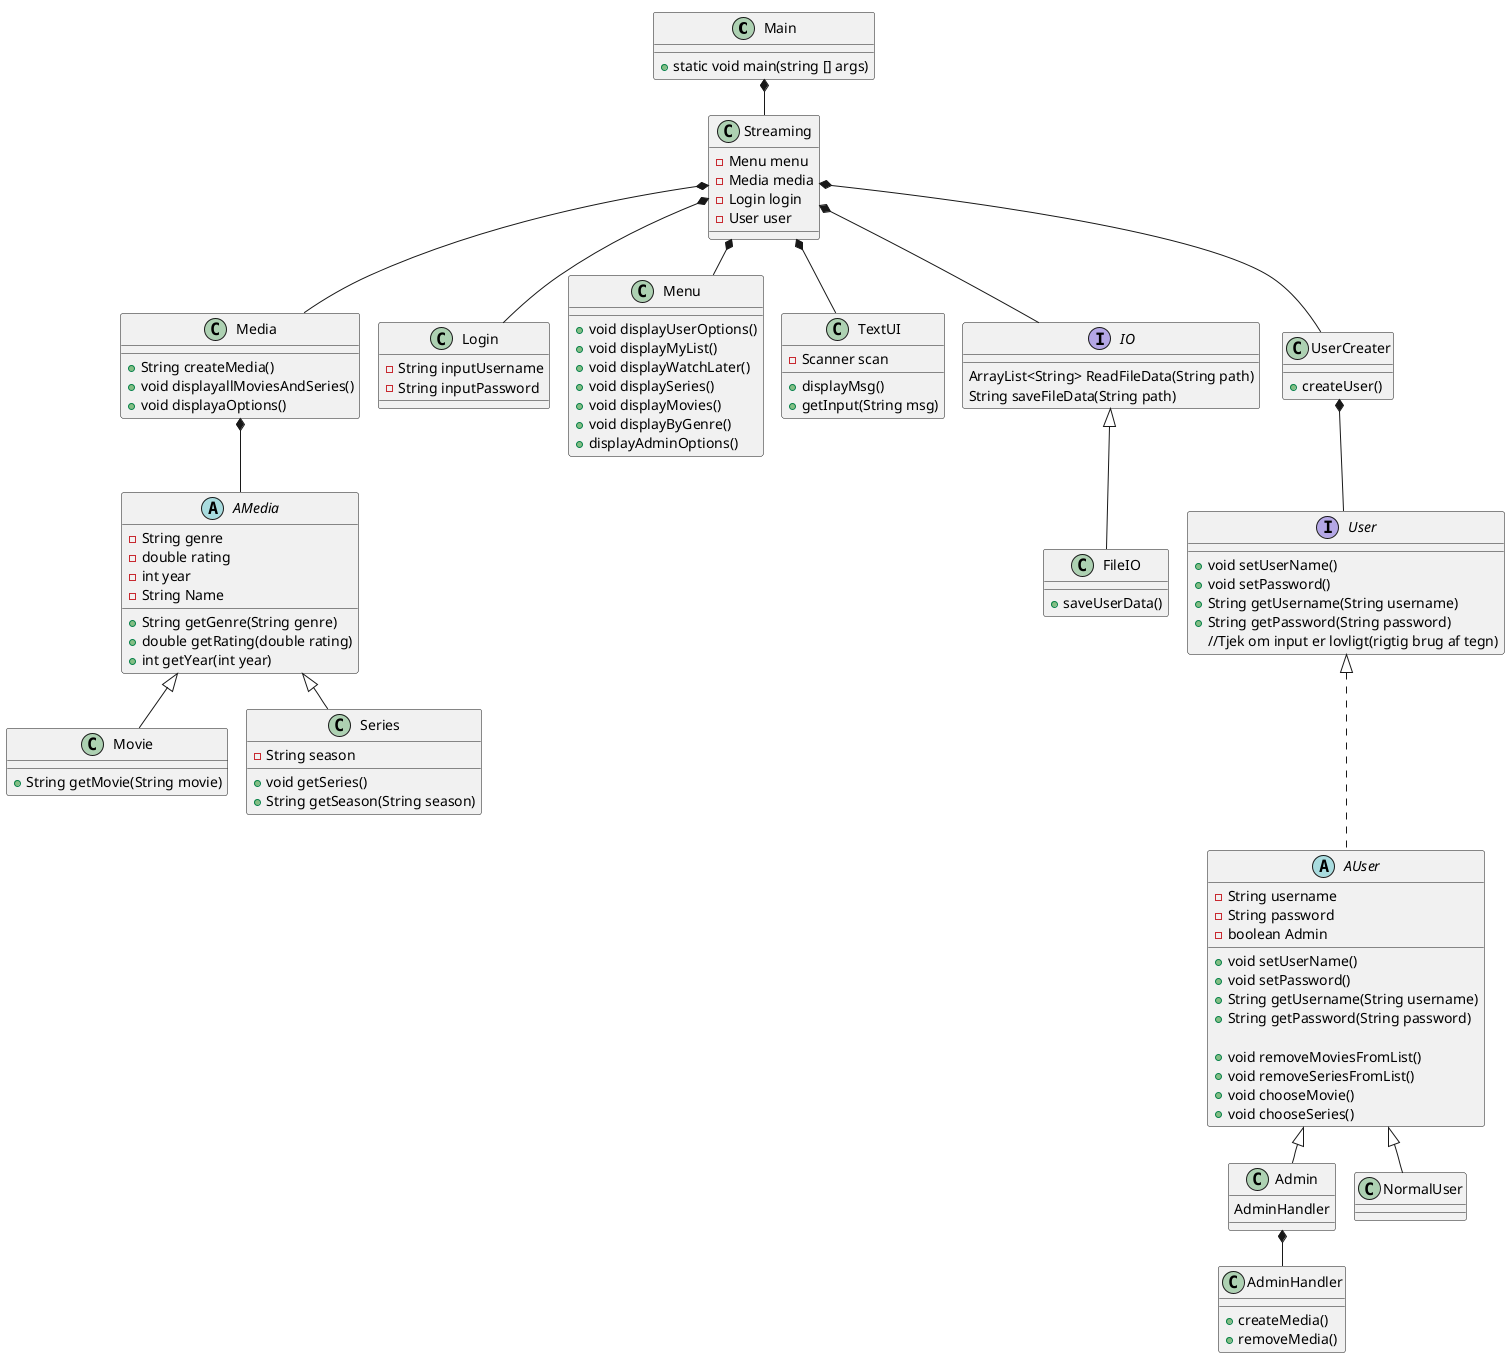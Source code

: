 @startuml
'https://plantuml.com/sequence-diagram
!pragma layout smetana
class Main
class Media
class Movie
class Series
interface User
class Login

class Menu
class TextUI
abstract AMedia
interface IO
class Streaming
abstract AUser
class Admin
class NormalUser

AUser <|-- Admin
AUser <|--NormalUser
User <|-.- AUser
Media *-- AMedia
Main *-- Streaming
Streaming *-- Login
Streaming *-- Menu
Streaming *-- Media
Streaming *-- UserCreater


AMedia <|-- Movie
AMedia <|-- Series


Streaming *-- TextUI
Streaming *-- IO

Main : + static void main(string [] args)

class Streaming {
- Menu menu
-Media media
-Login login
-User user


}




Login : -String inputUsername
Login : -String inputPassword

IO : ArrayList<String> ReadFileData(String path)
IO : String saveFileData(String path)



User : + void setUserName()
User : + void setPassword()

User : + String getUsername(String username)
User : + String getPassword(String password)

User : //Tjek om input er lovligt(rigtig brug af tegn)

UserCreater *-- User
class UserCreater{
+createUser()
}

IO <|-- FileIO
class FileIO{
+saveUserData()
}



Menu : +void displayUserOptions()


Menu : +void displayMyList()

Menu : +void displayWatchLater()
Menu : +void displaySeries()
Menu : +void displayMovies()
Menu : +void displayByGenre()
Menu : +displayAdminOptions()

TextUI : -Scanner scan
TextUI : + displayMsg()
TextUI : +getInput(String msg)

Media : +String createMedia()
Media : +void displayallMoviesAndSeries()
Media : +void displayaOptions()


AMedia : -String genre
AMedia : -double rating
AMedia : -int year
AMedia : -String Name

Movie : +String getMovie(String movie)

AMedia : +String getGenre(String genre)
AMedia : +double getRating(double rating)
AMedia : +int getYear(int year)


Series : -String season



Series : +void getSeries()
Series : +String getSeason(String season)


abstract AUser{
-String username
-String password
-boolean Admin

+ void setUserName()
+ void setPassword()
+ String getUsername(String username)
+ String getPassword(String password)

+void removeMoviesFromList()
+void removeSeriesFromList()
 +void chooseMovie()
 +void chooseSeries()


}

Admin : AdminHandler

Admin *-- AdminHandler
class AdminHandler{

+createMedia()
+removeMedia()


}







@enduml